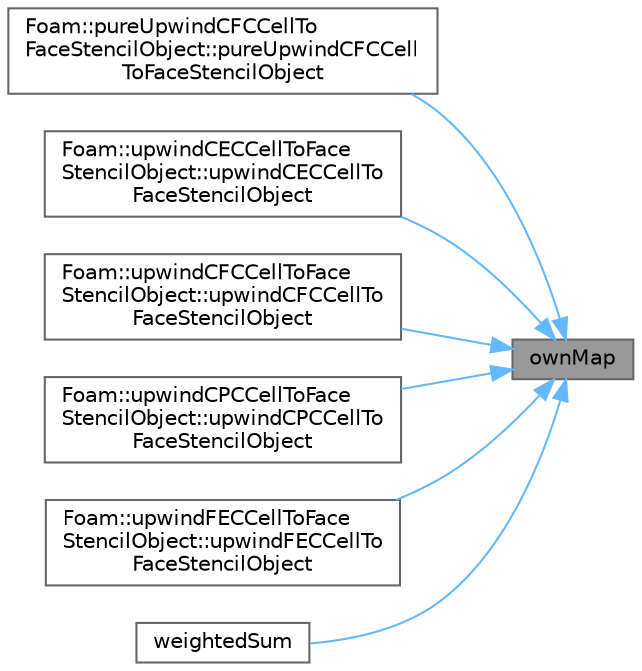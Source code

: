digraph "ownMap"
{
 // LATEX_PDF_SIZE
  bgcolor="transparent";
  edge [fontname=Helvetica,fontsize=10,labelfontname=Helvetica,labelfontsize=10];
  node [fontname=Helvetica,fontsize=10,shape=box,height=0.2,width=0.4];
  rankdir="RL";
  Node1 [id="Node000001",label="ownMap",height=0.2,width=0.4,color="gray40", fillcolor="grey60", style="filled", fontcolor="black",tooltip=" "];
  Node1 -> Node2 [id="edge1_Node000001_Node000002",dir="back",color="steelblue1",style="solid",tooltip=" "];
  Node2 [id="Node000002",label="Foam::pureUpwindCFCCellTo\lFaceStencilObject::pureUpwindCFCCell\lToFaceStencilObject",height=0.2,width=0.4,color="grey40", fillcolor="white", style="filled",URL="$classFoam_1_1pureUpwindCFCCellToFaceStencilObject.html#a57685e7983e08b0af7bd791a5012017b",tooltip=" "];
  Node1 -> Node3 [id="edge2_Node000001_Node000003",dir="back",color="steelblue1",style="solid",tooltip=" "];
  Node3 [id="Node000003",label="Foam::upwindCECCellToFace\lStencilObject::upwindCECCellTo\lFaceStencilObject",height=0.2,width=0.4,color="grey40", fillcolor="white", style="filled",URL="$classFoam_1_1upwindCECCellToFaceStencilObject.html#a1604d2b4a4148e8296f419fda9d7f453",tooltip=" "];
  Node1 -> Node4 [id="edge3_Node000001_Node000004",dir="back",color="steelblue1",style="solid",tooltip=" "];
  Node4 [id="Node000004",label="Foam::upwindCFCCellToFace\lStencilObject::upwindCFCCellTo\lFaceStencilObject",height=0.2,width=0.4,color="grey40", fillcolor="white", style="filled",URL="$classFoam_1_1upwindCFCCellToFaceStencilObject.html#a3acb1627b980d76e6f3c09c424005f4f",tooltip=" "];
  Node1 -> Node5 [id="edge4_Node000001_Node000005",dir="back",color="steelblue1",style="solid",tooltip=" "];
  Node5 [id="Node000005",label="Foam::upwindCPCCellToFace\lStencilObject::upwindCPCCellTo\lFaceStencilObject",height=0.2,width=0.4,color="grey40", fillcolor="white", style="filled",URL="$classFoam_1_1upwindCPCCellToFaceStencilObject.html#afc74e3f21c5fbba3bae59601165db696",tooltip=" "];
  Node1 -> Node6 [id="edge5_Node000001_Node000006",dir="back",color="steelblue1",style="solid",tooltip=" "];
  Node6 [id="Node000006",label="Foam::upwindFECCellToFace\lStencilObject::upwindFECCellTo\lFaceStencilObject",height=0.2,width=0.4,color="grey40", fillcolor="white", style="filled",URL="$classFoam_1_1upwindFECCellToFaceStencilObject.html#a67d43cff287cd626d9d5b0837b78cefd",tooltip=" "];
  Node1 -> Node7 [id="edge6_Node000001_Node000007",dir="back",color="steelblue1",style="solid",tooltip=" "];
  Node7 [id="Node000007",label="weightedSum",height=0.2,width=0.4,color="grey40", fillcolor="white", style="filled",URL="$classFoam_1_1extendedUpwindCellToFaceStencil.html#ad86cf044628925c9affa1dc9d2c49877",tooltip=" "];
}
